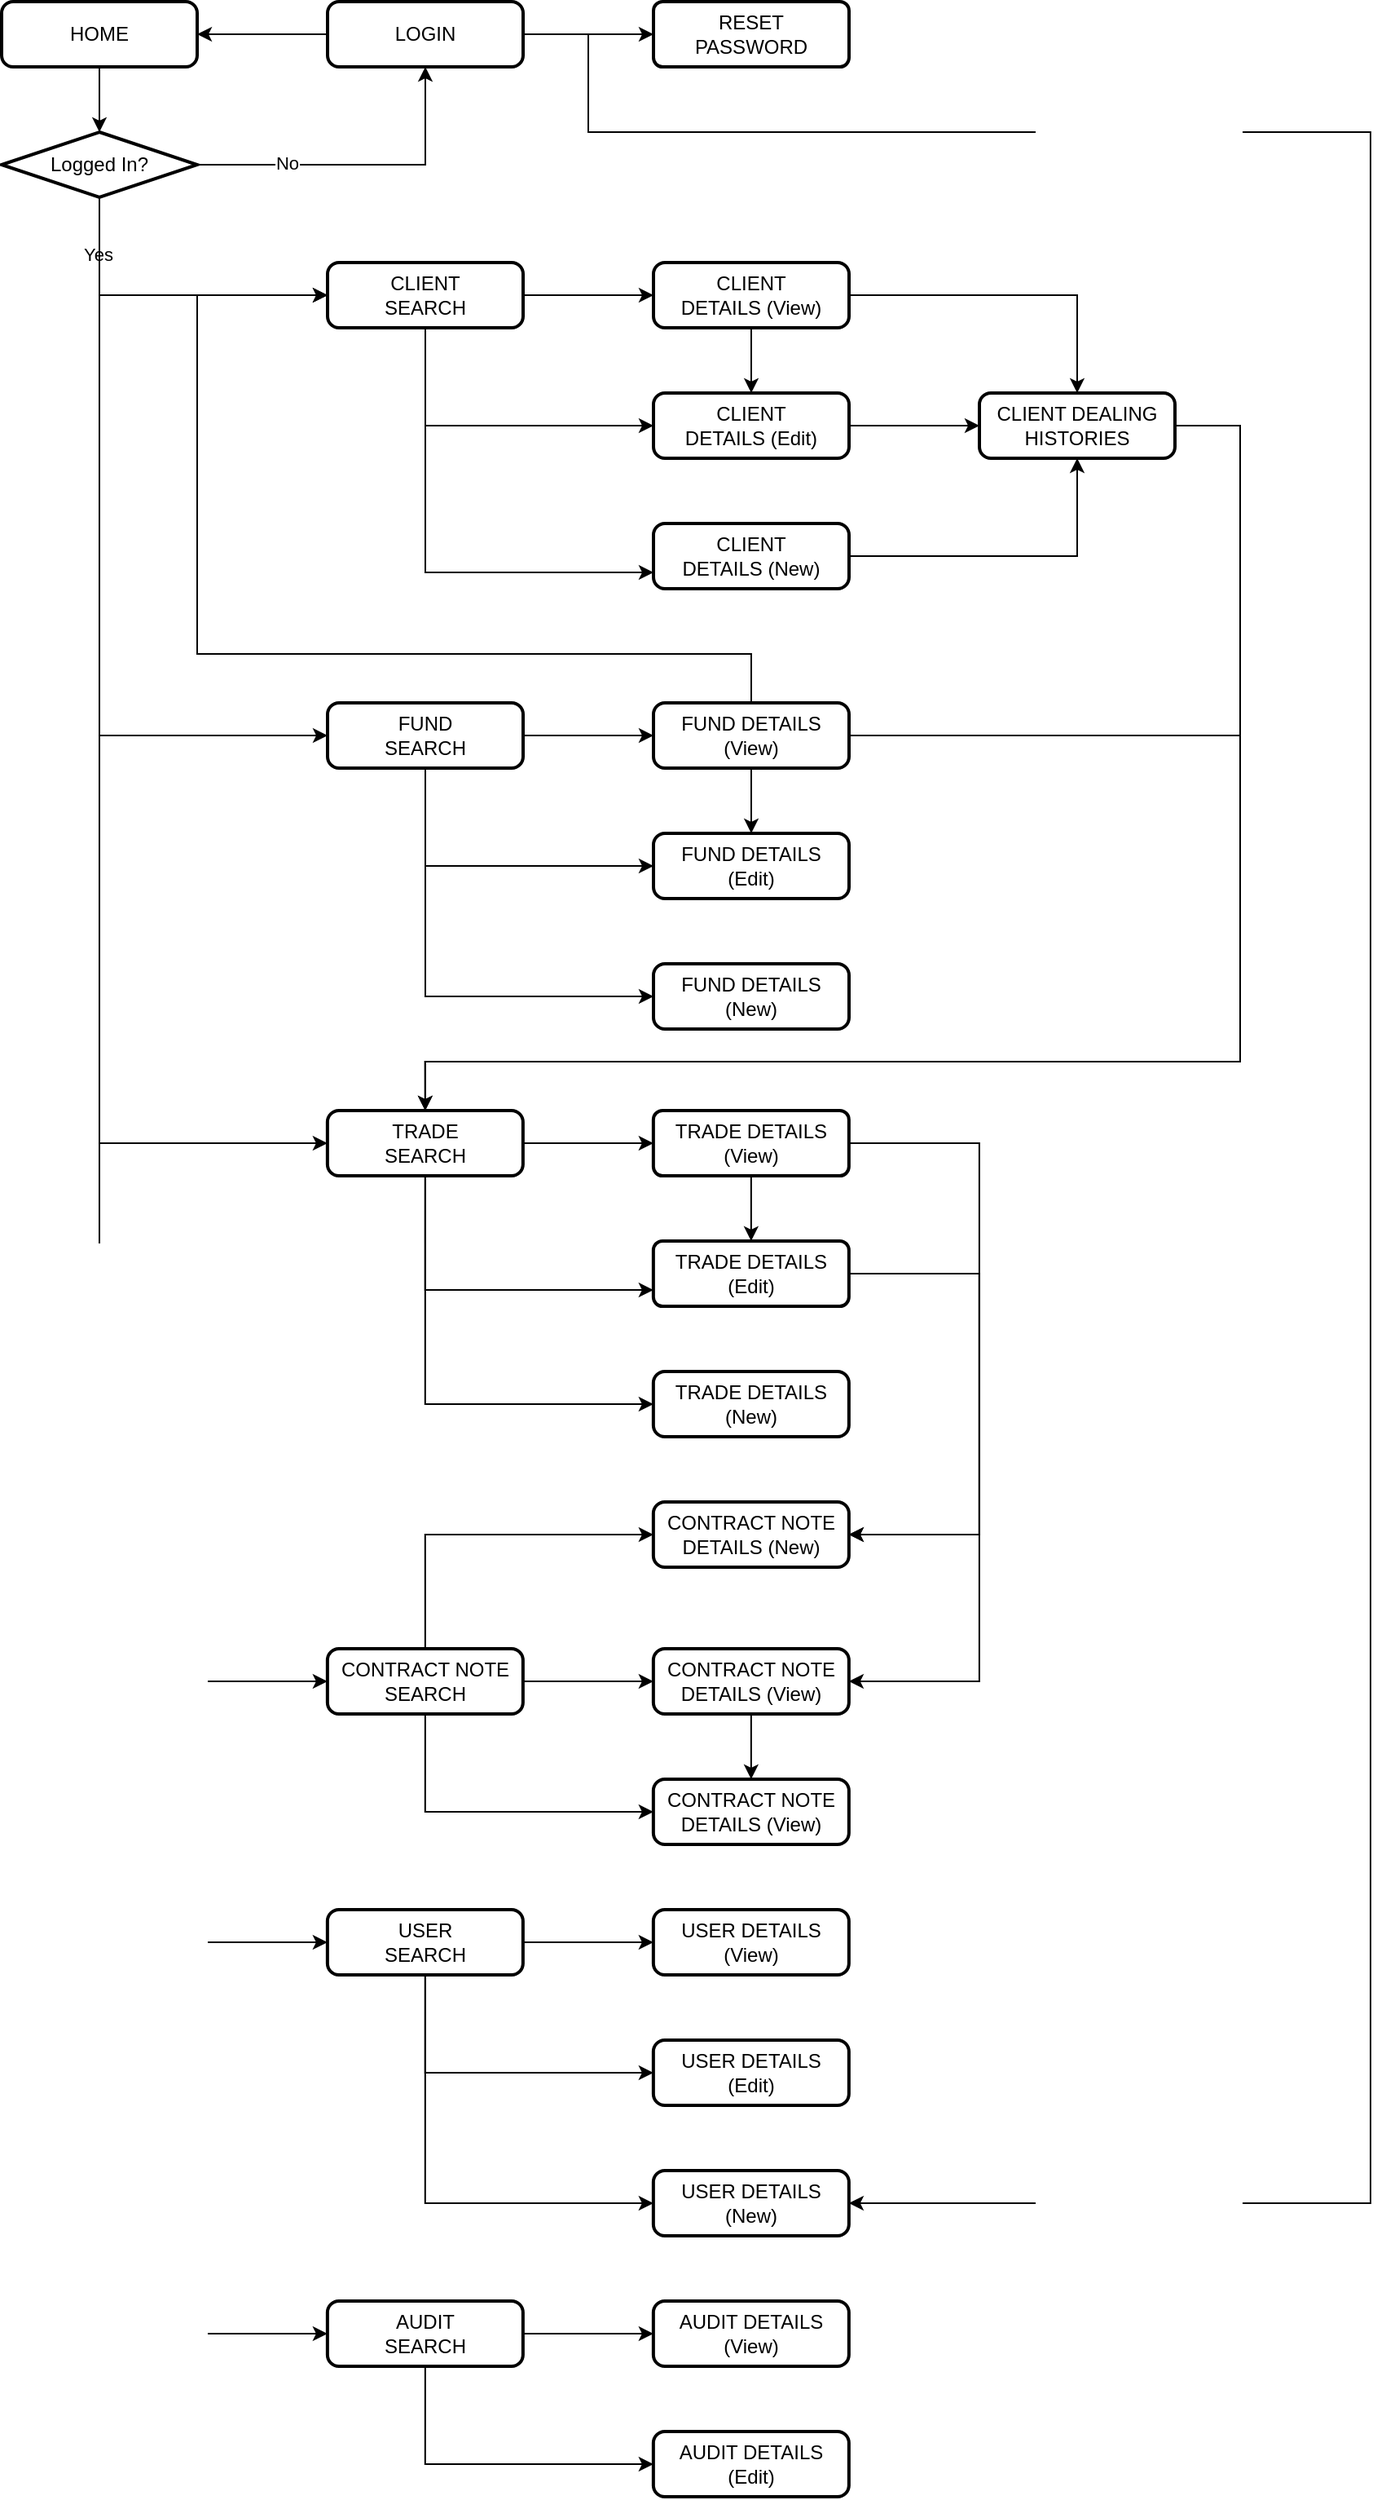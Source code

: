<mxfile version="25.0.1">
  <diagram name="Page-1" id="74e2e168-ea6b-b213-b513-2b3c1d86103e">
    <mxGraphModel dx="1420" dy="950" grid="1" gridSize="10" guides="1" tooltips="1" connect="1" arrows="1" fold="1" page="1" pageScale="1" pageWidth="1100" pageHeight="850" background="none" math="0" shadow="0">
      <root>
        <mxCell id="0" />
        <mxCell id="1" parent="0" />
        <mxCell id="3SRJTNW4DUPijnH30c2a-7" value="" style="edgeStyle=orthogonalEdgeStyle;rounded=0;orthogonalLoop=1;jettySize=auto;html=1;" parent="1" source="3SRJTNW4DUPijnH30c2a-2" target="3SRJTNW4DUPijnH30c2a-6" edge="1">
          <mxGeometry relative="1" as="geometry" />
        </mxCell>
        <mxCell id="3SRJTNW4DUPijnH30c2a-8" value="No" style="edgeLabel;html=1;align=center;verticalAlign=middle;resizable=0;points=[];" parent="3SRJTNW4DUPijnH30c2a-7" vertex="1" connectable="0">
          <mxGeometry x="-0.45" y="1" relative="1" as="geometry">
            <mxPoint as="offset" />
          </mxGeometry>
        </mxCell>
        <mxCell id="3SRJTNW4DUPijnH30c2a-14" style="edgeStyle=orthogonalEdgeStyle;rounded=0;orthogonalLoop=1;jettySize=auto;html=1;exitX=0.5;exitY=1;exitDx=0;exitDy=0;exitPerimeter=0;entryX=0;entryY=0.5;entryDx=0;entryDy=0;" parent="1" source="3SRJTNW4DUPijnH30c2a-2" target="3SRJTNW4DUPijnH30c2a-10" edge="1">
          <mxGeometry relative="1" as="geometry">
            <mxPoint x="240" y="260" as="targetPoint" />
            <Array as="points">
              <mxPoint x="140" y="220" />
            </Array>
          </mxGeometry>
        </mxCell>
        <mxCell id="3SRJTNW4DUPijnH30c2a-15" style="edgeStyle=orthogonalEdgeStyle;rounded=0;orthogonalLoop=1;jettySize=auto;html=1;exitX=0.5;exitY=1;exitDx=0;exitDy=0;exitPerimeter=0;entryX=0;entryY=0.5;entryDx=0;entryDy=0;" parent="1" source="3SRJTNW4DUPijnH30c2a-2" target="3SRJTNW4DUPijnH30c2a-12" edge="1">
          <mxGeometry relative="1" as="geometry">
            <mxPoint x="150" y="170" as="sourcePoint" />
            <mxPoint x="190" y="360" as="targetPoint" />
            <Array as="points">
              <mxPoint x="140" y="490" />
            </Array>
          </mxGeometry>
        </mxCell>
        <mxCell id="3SRJTNW4DUPijnH30c2a-16" style="edgeStyle=orthogonalEdgeStyle;rounded=0;orthogonalLoop=1;jettySize=auto;html=1;entryX=0;entryY=0.5;entryDx=0;entryDy=0;exitX=0.5;exitY=1;exitDx=0;exitDy=0;exitPerimeter=0;" parent="1" source="3SRJTNW4DUPijnH30c2a-2" target="3SRJTNW4DUPijnH30c2a-13" edge="1">
          <mxGeometry relative="1" as="geometry" />
        </mxCell>
        <mxCell id="3SRJTNW4DUPijnH30c2a-17" value="Yes" style="edgeLabel;html=1;align=center;verticalAlign=middle;resizable=0;points=[];" parent="3SRJTNW4DUPijnH30c2a-16" vertex="1" connectable="0">
          <mxGeometry x="-0.903" y="-1" relative="1" as="geometry">
            <mxPoint as="offset" />
          </mxGeometry>
        </mxCell>
        <mxCell id="3SRJTNW4DUPijnH30c2a-57" style="edgeStyle=orthogonalEdgeStyle;rounded=0;orthogonalLoop=1;jettySize=auto;html=1;entryX=0;entryY=0.5;entryDx=0;entryDy=0;exitX=0.5;exitY=1;exitDx=0;exitDy=0;exitPerimeter=0;" parent="1" source="3SRJTNW4DUPijnH30c2a-2" target="3SRJTNW4DUPijnH30c2a-56" edge="1">
          <mxGeometry relative="1" as="geometry" />
        </mxCell>
        <mxCell id="3SRJTNW4DUPijnH30c2a-68" style="edgeStyle=orthogonalEdgeStyle;rounded=0;orthogonalLoop=1;jettySize=auto;html=1;entryX=0;entryY=0.5;entryDx=0;entryDy=0;" parent="1" source="3SRJTNW4DUPijnH30c2a-2" target="3SRJTNW4DUPijnH30c2a-67" edge="1">
          <mxGeometry relative="1" as="geometry">
            <Array as="points">
              <mxPoint x="140" y="1230" />
            </Array>
          </mxGeometry>
        </mxCell>
        <mxCell id="3SRJTNW4DUPijnH30c2a-77" style="edgeStyle=orthogonalEdgeStyle;rounded=0;orthogonalLoop=1;jettySize=auto;html=1;entryX=0;entryY=0.5;entryDx=0;entryDy=0;" parent="1" source="3SRJTNW4DUPijnH30c2a-2" target="3SRJTNW4DUPijnH30c2a-76" edge="1">
          <mxGeometry relative="1" as="geometry">
            <Array as="points">
              <mxPoint x="140" y="1470" />
            </Array>
          </mxGeometry>
        </mxCell>
        <mxCell id="3SRJTNW4DUPijnH30c2a-2" value="Logged In?" style="strokeWidth=2;html=1;shape=mxgraph.flowchart.decision;whiteSpace=wrap;" parent="1" vertex="1">
          <mxGeometry x="80" y="120" width="120" height="40" as="geometry" />
        </mxCell>
        <mxCell id="3SRJTNW4DUPijnH30c2a-5" value="" style="edgeStyle=orthogonalEdgeStyle;rounded=0;orthogonalLoop=1;jettySize=auto;html=1;" parent="1" source="3SRJTNW4DUPijnH30c2a-4" target="3SRJTNW4DUPijnH30c2a-2" edge="1">
          <mxGeometry relative="1" as="geometry" />
        </mxCell>
        <mxCell id="3SRJTNW4DUPijnH30c2a-4" value="HOME" style="rounded=1;whiteSpace=wrap;html=1;absoluteArcSize=1;arcSize=14;strokeWidth=2;" parent="1" vertex="1">
          <mxGeometry x="80" y="40" width="120" height="40" as="geometry" />
        </mxCell>
        <mxCell id="3SRJTNW4DUPijnH30c2a-9" style="edgeStyle=orthogonalEdgeStyle;rounded=0;orthogonalLoop=1;jettySize=auto;html=1;entryX=1;entryY=0.5;entryDx=0;entryDy=0;" parent="1" source="3SRJTNW4DUPijnH30c2a-6" target="3SRJTNW4DUPijnH30c2a-4" edge="1">
          <mxGeometry relative="1" as="geometry" />
        </mxCell>
        <mxCell id="eTunGlAshGJF8g8AjsV1-2" value="" style="edgeStyle=orthogonalEdgeStyle;rounded=0;orthogonalLoop=1;jettySize=auto;html=1;" edge="1" parent="1" source="3SRJTNW4DUPijnH30c2a-6" target="eTunGlAshGJF8g8AjsV1-1">
          <mxGeometry relative="1" as="geometry" />
        </mxCell>
        <mxCell id="eTunGlAshGJF8g8AjsV1-3" style="edgeStyle=orthogonalEdgeStyle;rounded=0;orthogonalLoop=1;jettySize=auto;html=1;exitX=1;exitY=0.5;exitDx=0;exitDy=0;entryX=1;entryY=0.5;entryDx=0;entryDy=0;" edge="1" parent="1" source="3SRJTNW4DUPijnH30c2a-6" target="3SRJTNW4DUPijnH30c2a-74">
          <mxGeometry relative="1" as="geometry">
            <mxPoint x="690" y="1430" as="targetPoint" />
            <Array as="points">
              <mxPoint x="440" y="60" />
              <mxPoint x="440" y="120" />
              <mxPoint x="920" y="120" />
              <mxPoint x="920" y="1390" />
            </Array>
          </mxGeometry>
        </mxCell>
        <mxCell id="3SRJTNW4DUPijnH30c2a-6" value="LOGIN" style="rounded=1;whiteSpace=wrap;html=1;absoluteArcSize=1;arcSize=14;strokeWidth=2;" parent="1" vertex="1">
          <mxGeometry x="280" y="40" width="120" height="40" as="geometry" />
        </mxCell>
        <mxCell id="3SRJTNW4DUPijnH30c2a-21" value="" style="edgeStyle=orthogonalEdgeStyle;rounded=0;orthogonalLoop=1;jettySize=auto;html=1;" parent="1" source="3SRJTNW4DUPijnH30c2a-10" target="3SRJTNW4DUPijnH30c2a-18" edge="1">
          <mxGeometry relative="1" as="geometry" />
        </mxCell>
        <mxCell id="3SRJTNW4DUPijnH30c2a-23" style="edgeStyle=orthogonalEdgeStyle;rounded=0;orthogonalLoop=1;jettySize=auto;html=1;entryX=0;entryY=0.5;entryDx=0;entryDy=0;exitX=0.5;exitY=1;exitDx=0;exitDy=0;" parent="1" source="3SRJTNW4DUPijnH30c2a-10" target="3SRJTNW4DUPijnH30c2a-22" edge="1">
          <mxGeometry relative="1" as="geometry" />
        </mxCell>
        <mxCell id="3SRJTNW4DUPijnH30c2a-27" style="edgeStyle=orthogonalEdgeStyle;rounded=0;orthogonalLoop=1;jettySize=auto;html=1;entryX=0;entryY=0.5;entryDx=0;entryDy=0;exitX=0.5;exitY=1;exitDx=0;exitDy=0;" parent="1" source="3SRJTNW4DUPijnH30c2a-10" target="3SRJTNW4DUPijnH30c2a-25" edge="1">
          <mxGeometry relative="1" as="geometry" />
        </mxCell>
        <mxCell id="3SRJTNW4DUPijnH30c2a-40" style="edgeStyle=orthogonalEdgeStyle;rounded=0;orthogonalLoop=1;jettySize=auto;html=1;entryX=0;entryY=0.75;entryDx=0;entryDy=0;exitX=0.5;exitY=1;exitDx=0;exitDy=0;" parent="1" source="3SRJTNW4DUPijnH30c2a-10" target="3SRJTNW4DUPijnH30c2a-28" edge="1">
          <mxGeometry relative="1" as="geometry">
            <mxPoint x="380" y="270" as="sourcePoint" />
          </mxGeometry>
        </mxCell>
        <mxCell id="3SRJTNW4DUPijnH30c2a-10" value="CLIENT&lt;div&gt;SEARCH&lt;/div&gt;" style="rounded=1;whiteSpace=wrap;html=1;absoluteArcSize=1;arcSize=14;strokeWidth=2;" parent="1" vertex="1">
          <mxGeometry x="280" y="200" width="120" height="40" as="geometry" />
        </mxCell>
        <mxCell id="3SRJTNW4DUPijnH30c2a-37" value="" style="edgeStyle=orthogonalEdgeStyle;rounded=0;orthogonalLoop=1;jettySize=auto;html=1;" parent="1" source="3SRJTNW4DUPijnH30c2a-12" target="3SRJTNW4DUPijnH30c2a-31" edge="1">
          <mxGeometry relative="1" as="geometry" />
        </mxCell>
        <mxCell id="3SRJTNW4DUPijnH30c2a-38" style="edgeStyle=orthogonalEdgeStyle;rounded=0;orthogonalLoop=1;jettySize=auto;html=1;entryX=0;entryY=0.5;entryDx=0;entryDy=0;exitX=0.5;exitY=1;exitDx=0;exitDy=0;" parent="1" source="3SRJTNW4DUPijnH30c2a-12" target="3SRJTNW4DUPijnH30c2a-36" edge="1">
          <mxGeometry relative="1" as="geometry">
            <mxPoint x="300" y="590" as="sourcePoint" />
          </mxGeometry>
        </mxCell>
        <mxCell id="3SRJTNW4DUPijnH30c2a-39" style="edgeStyle=orthogonalEdgeStyle;rounded=0;orthogonalLoop=1;jettySize=auto;html=1;entryX=0;entryY=0.5;entryDx=0;entryDy=0;exitX=0.5;exitY=1;exitDx=0;exitDy=0;" parent="1" source="3SRJTNW4DUPijnH30c2a-12" target="3SRJTNW4DUPijnH30c2a-33" edge="1">
          <mxGeometry relative="1" as="geometry" />
        </mxCell>
        <mxCell id="3SRJTNW4DUPijnH30c2a-12" value="FUND&lt;div&gt;&lt;span style=&quot;background-color: initial;&quot;&gt;SEARCH&lt;/span&gt;&lt;br&gt;&lt;/div&gt;" style="rounded=1;whiteSpace=wrap;html=1;absoluteArcSize=1;arcSize=14;strokeWidth=2;" parent="1" vertex="1">
          <mxGeometry x="280" y="470" width="120" height="40" as="geometry" />
        </mxCell>
        <mxCell id="3SRJTNW4DUPijnH30c2a-48" value="" style="edgeStyle=orthogonalEdgeStyle;rounded=0;orthogonalLoop=1;jettySize=auto;html=1;" parent="1" source="3SRJTNW4DUPijnH30c2a-13" target="3SRJTNW4DUPijnH30c2a-47" edge="1">
          <mxGeometry relative="1" as="geometry" />
        </mxCell>
        <mxCell id="3SRJTNW4DUPijnH30c2a-53" style="edgeStyle=orthogonalEdgeStyle;rounded=0;orthogonalLoop=1;jettySize=auto;html=1;entryX=0;entryY=0.75;entryDx=0;entryDy=0;exitX=0.5;exitY=1;exitDx=0;exitDy=0;" parent="1" source="3SRJTNW4DUPijnH30c2a-13" target="3SRJTNW4DUPijnH30c2a-49" edge="1">
          <mxGeometry relative="1" as="geometry" />
        </mxCell>
        <mxCell id="3SRJTNW4DUPijnH30c2a-54" style="edgeStyle=orthogonalEdgeStyle;rounded=0;orthogonalLoop=1;jettySize=auto;html=1;entryX=0;entryY=0.5;entryDx=0;entryDy=0;exitX=0.5;exitY=1;exitDx=0;exitDy=0;" parent="1" source="3SRJTNW4DUPijnH30c2a-13" target="3SRJTNW4DUPijnH30c2a-51" edge="1">
          <mxGeometry relative="1" as="geometry" />
        </mxCell>
        <mxCell id="3SRJTNW4DUPijnH30c2a-13" value="TRADE&lt;div&gt;&lt;span style=&quot;background-color: initial;&quot;&gt;SEARCH&lt;/span&gt;&lt;br&gt;&lt;/div&gt;" style="rounded=1;whiteSpace=wrap;html=1;absoluteArcSize=1;arcSize=14;strokeWidth=2;" parent="1" vertex="1">
          <mxGeometry x="279.93" y="720" width="120" height="40" as="geometry" />
        </mxCell>
        <mxCell id="3SRJTNW4DUPijnH30c2a-24" value="" style="edgeStyle=orthogonalEdgeStyle;rounded=0;orthogonalLoop=1;jettySize=auto;html=1;" parent="1" source="3SRJTNW4DUPijnH30c2a-18" target="3SRJTNW4DUPijnH30c2a-22" edge="1">
          <mxGeometry relative="1" as="geometry" />
        </mxCell>
        <mxCell id="3SRJTNW4DUPijnH30c2a-41" style="edgeStyle=orthogonalEdgeStyle;rounded=0;orthogonalLoop=1;jettySize=auto;html=1;entryX=0.5;entryY=0;entryDx=0;entryDy=0;" parent="1" source="3SRJTNW4DUPijnH30c2a-18" target="3SRJTNW4DUPijnH30c2a-25" edge="1">
          <mxGeometry relative="1" as="geometry" />
        </mxCell>
        <mxCell id="3SRJTNW4DUPijnH30c2a-18" value="CLIENT&lt;div&gt;DETAILS (View)&lt;/div&gt;" style="rounded=1;whiteSpace=wrap;html=1;absoluteArcSize=1;arcSize=14;strokeWidth=2;" parent="1" vertex="1">
          <mxGeometry x="480" y="200" width="120" height="40" as="geometry" />
        </mxCell>
        <mxCell id="3SRJTNW4DUPijnH30c2a-26" value="" style="edgeStyle=orthogonalEdgeStyle;rounded=0;orthogonalLoop=1;jettySize=auto;html=1;" parent="1" source="3SRJTNW4DUPijnH30c2a-28" target="3SRJTNW4DUPijnH30c2a-25" edge="1">
          <mxGeometry relative="1" as="geometry" />
        </mxCell>
        <mxCell id="3SRJTNW4DUPijnH30c2a-22" value="CLIENT&lt;div&gt;DETAILS (Edit)&lt;/div&gt;" style="rounded=1;whiteSpace=wrap;html=1;absoluteArcSize=1;arcSize=14;strokeWidth=2;" parent="1" vertex="1">
          <mxGeometry x="480" y="280" width="120" height="40" as="geometry" />
        </mxCell>
        <mxCell id="3SRJTNW4DUPijnH30c2a-46" style="edgeStyle=orthogonalEdgeStyle;rounded=0;orthogonalLoop=1;jettySize=auto;html=1;entryX=0.5;entryY=0;entryDx=0;entryDy=0;" parent="1" source="3SRJTNW4DUPijnH30c2a-25" target="3SRJTNW4DUPijnH30c2a-13" edge="1">
          <mxGeometry relative="1" as="geometry">
            <Array as="points">
              <mxPoint x="840" y="300" />
              <mxPoint x="840" y="690" />
              <mxPoint x="340" y="690" />
            </Array>
          </mxGeometry>
        </mxCell>
        <mxCell id="3SRJTNW4DUPijnH30c2a-25" value="CLIENT DEALING&lt;div&gt;HISTORIES&lt;/div&gt;" style="rounded=1;whiteSpace=wrap;html=1;absoluteArcSize=1;arcSize=14;strokeWidth=2;" parent="1" vertex="1">
          <mxGeometry x="680" y="280" width="120" height="40" as="geometry" />
        </mxCell>
        <mxCell id="3SRJTNW4DUPijnH30c2a-28" value="CLIENT&lt;div&gt;DETAILS (New)&lt;/div&gt;" style="rounded=1;whiteSpace=wrap;html=1;absoluteArcSize=1;arcSize=14;strokeWidth=2;" parent="1" vertex="1">
          <mxGeometry x="480" y="360" width="120" height="40" as="geometry" />
        </mxCell>
        <mxCell id="3SRJTNW4DUPijnH30c2a-30" value="" style="edgeStyle=orthogonalEdgeStyle;rounded=0;orthogonalLoop=1;jettySize=auto;html=1;" parent="1" source="3SRJTNW4DUPijnH30c2a-31" target="3SRJTNW4DUPijnH30c2a-33" edge="1">
          <mxGeometry relative="1" as="geometry" />
        </mxCell>
        <mxCell id="3SRJTNW4DUPijnH30c2a-45" style="edgeStyle=orthogonalEdgeStyle;rounded=0;orthogonalLoop=1;jettySize=auto;html=1;entryX=0;entryY=0.5;entryDx=0;entryDy=0;exitX=0.5;exitY=0;exitDx=0;exitDy=0;" parent="1" source="3SRJTNW4DUPijnH30c2a-31" target="3SRJTNW4DUPijnH30c2a-10" edge="1">
          <mxGeometry relative="1" as="geometry">
            <Array as="points">
              <mxPoint x="540" y="440" />
              <mxPoint x="200" y="440" />
              <mxPoint x="200" y="220" />
            </Array>
          </mxGeometry>
        </mxCell>
        <mxCell id="3SRJTNW4DUPijnH30c2a-84" style="edgeStyle=orthogonalEdgeStyle;rounded=0;orthogonalLoop=1;jettySize=auto;html=1;entryX=0.5;entryY=0;entryDx=0;entryDy=0;exitX=1;exitY=0.5;exitDx=0;exitDy=0;" parent="1" source="3SRJTNW4DUPijnH30c2a-31" target="3SRJTNW4DUPijnH30c2a-13" edge="1">
          <mxGeometry relative="1" as="geometry">
            <Array as="points">
              <mxPoint x="840" y="490" />
              <mxPoint x="840" y="690" />
              <mxPoint x="340" y="690" />
            </Array>
          </mxGeometry>
        </mxCell>
        <mxCell id="3SRJTNW4DUPijnH30c2a-31" value="FUND DETAILS&lt;div&gt;(View)&lt;/div&gt;" style="rounded=1;whiteSpace=wrap;html=1;absoluteArcSize=1;arcSize=14;strokeWidth=2;" parent="1" vertex="1">
          <mxGeometry x="480" y="470" width="120" height="40" as="geometry" />
        </mxCell>
        <mxCell id="3SRJTNW4DUPijnH30c2a-33" value="&lt;div&gt;FUND DETAILS&lt;/div&gt;&lt;div&gt;(Edit)&lt;/div&gt;" style="rounded=1;whiteSpace=wrap;html=1;absoluteArcSize=1;arcSize=14;strokeWidth=2;" parent="1" vertex="1">
          <mxGeometry x="480" y="550" width="120" height="40" as="geometry" />
        </mxCell>
        <mxCell id="3SRJTNW4DUPijnH30c2a-36" value="FUND DETAILS&lt;div&gt;(New)&lt;/div&gt;" style="rounded=1;whiteSpace=wrap;html=1;absoluteArcSize=1;arcSize=14;strokeWidth=2;" parent="1" vertex="1">
          <mxGeometry x="480" y="630" width="120" height="40" as="geometry" />
        </mxCell>
        <mxCell id="3SRJTNW4DUPijnH30c2a-50" value="" style="edgeStyle=orthogonalEdgeStyle;rounded=0;orthogonalLoop=1;jettySize=auto;html=1;" parent="1" source="3SRJTNW4DUPijnH30c2a-47" target="3SRJTNW4DUPijnH30c2a-49" edge="1">
          <mxGeometry relative="1" as="geometry" />
        </mxCell>
        <mxCell id="3SRJTNW4DUPijnH30c2a-61" style="edgeStyle=orthogonalEdgeStyle;rounded=0;orthogonalLoop=1;jettySize=auto;html=1;entryX=1;entryY=0.5;entryDx=0;entryDy=0;" parent="1" source="3SRJTNW4DUPijnH30c2a-47" target="3SRJTNW4DUPijnH30c2a-55" edge="1">
          <mxGeometry relative="1" as="geometry">
            <Array as="points">
              <mxPoint x="679.93" y="740" />
              <mxPoint x="679.93" y="980" />
            </Array>
          </mxGeometry>
        </mxCell>
        <mxCell id="3SRJTNW4DUPijnH30c2a-47" value="TRADE DETAILS&lt;div&gt;(View)&lt;/div&gt;" style="whiteSpace=wrap;html=1;rounded=1;arcSize=14;strokeWidth=2;" parent="1" vertex="1">
          <mxGeometry x="479.93" y="720" width="120" height="40" as="geometry" />
        </mxCell>
        <mxCell id="3SRJTNW4DUPijnH30c2a-62" style="edgeStyle=orthogonalEdgeStyle;rounded=0;orthogonalLoop=1;jettySize=auto;html=1;entryX=1;entryY=0.5;entryDx=0;entryDy=0;exitX=1;exitY=0.5;exitDx=0;exitDy=0;" parent="1" source="3SRJTNW4DUPijnH30c2a-49" target="3SRJTNW4DUPijnH30c2a-55" edge="1">
          <mxGeometry relative="1" as="geometry">
            <mxPoint x="839.93" y="830" as="sourcePoint" />
            <Array as="points">
              <mxPoint x="679.93" y="820" />
              <mxPoint x="679.93" y="980" />
            </Array>
          </mxGeometry>
        </mxCell>
        <mxCell id="3SRJTNW4DUPijnH30c2a-63" style="edgeStyle=orthogonalEdgeStyle;rounded=0;orthogonalLoop=1;jettySize=auto;html=1;exitX=1;exitY=0.5;exitDx=0;exitDy=0;entryX=1;entryY=0.5;entryDx=0;entryDy=0;" parent="1" source="3SRJTNW4DUPijnH30c2a-49" target="3SRJTNW4DUPijnH30c2a-58" edge="1">
          <mxGeometry relative="1" as="geometry">
            <mxPoint x="699.93" y="1120" as="targetPoint" />
            <Array as="points">
              <mxPoint x="679.93" y="820" />
              <mxPoint x="679.93" y="1070" />
            </Array>
          </mxGeometry>
        </mxCell>
        <mxCell id="3SRJTNW4DUPijnH30c2a-49" value="TRADE DETAILS&lt;div&gt;(Edit)&lt;/div&gt;" style="whiteSpace=wrap;html=1;rounded=1;arcSize=14;strokeWidth=2;" parent="1" vertex="1">
          <mxGeometry x="479.93" y="800" width="120" height="40" as="geometry" />
        </mxCell>
        <mxCell id="3SRJTNW4DUPijnH30c2a-51" value="TRADE&amp;nbsp;&lt;span style=&quot;background-color: initial;&quot;&gt;DETAILS&lt;/span&gt;&lt;div&gt;&lt;span style=&quot;background-color: initial;&quot;&gt;(New)&lt;/span&gt;&lt;/div&gt;" style="rounded=1;whiteSpace=wrap;html=1;absoluteArcSize=1;arcSize=14;strokeWidth=2;" parent="1" vertex="1">
          <mxGeometry x="479.93" y="880" width="120" height="40" as="geometry" />
        </mxCell>
        <mxCell id="3SRJTNW4DUPijnH30c2a-55" value="&lt;div&gt;&lt;span style=&quot;background-color: initial;&quot;&gt;CONTRACT NOTE&lt;/span&gt;&lt;/div&gt;&lt;div&gt;&lt;span style=&quot;background-color: initial;&quot;&gt;DETAILS&amp;nbsp;&lt;/span&gt;&lt;span style=&quot;background-color: initial;&quot;&gt;(New)&lt;/span&gt;&lt;/div&gt;" style="rounded=1;whiteSpace=wrap;html=1;absoluteArcSize=1;arcSize=14;strokeWidth=2;" parent="1" vertex="1">
          <mxGeometry x="479.93" y="960" width="120" height="40" as="geometry" />
        </mxCell>
        <mxCell id="3SRJTNW4DUPijnH30c2a-59" value="" style="edgeStyle=orthogonalEdgeStyle;rounded=0;orthogonalLoop=1;jettySize=auto;html=1;" parent="1" source="3SRJTNW4DUPijnH30c2a-56" target="3SRJTNW4DUPijnH30c2a-58" edge="1">
          <mxGeometry relative="1" as="geometry" />
        </mxCell>
        <mxCell id="3SRJTNW4DUPijnH30c2a-60" style="edgeStyle=orthogonalEdgeStyle;rounded=0;orthogonalLoop=1;jettySize=auto;html=1;entryX=0;entryY=0.5;entryDx=0;entryDy=0;exitX=0.5;exitY=0;exitDx=0;exitDy=0;" parent="1" source="3SRJTNW4DUPijnH30c2a-56" target="3SRJTNW4DUPijnH30c2a-55" edge="1">
          <mxGeometry relative="1" as="geometry" />
        </mxCell>
        <mxCell id="3SRJTNW4DUPijnH30c2a-65" style="edgeStyle=orthogonalEdgeStyle;rounded=0;orthogonalLoop=1;jettySize=auto;html=1;entryX=0;entryY=0.5;entryDx=0;entryDy=0;exitX=0.5;exitY=1;exitDx=0;exitDy=0;" parent="1" source="3SRJTNW4DUPijnH30c2a-56" target="3SRJTNW4DUPijnH30c2a-64" edge="1">
          <mxGeometry relative="1" as="geometry" />
        </mxCell>
        <mxCell id="3SRJTNW4DUPijnH30c2a-56" value="&lt;div&gt;&lt;span style=&quot;background-color: initial;&quot;&gt;CONTRACT NOTE&lt;/span&gt;&lt;/div&gt;&lt;div&gt;&lt;span style=&quot;background-color: initial;&quot;&gt;SEARCH&lt;/span&gt;&lt;br&gt;&lt;/div&gt;" style="rounded=1;whiteSpace=wrap;html=1;absoluteArcSize=1;arcSize=14;strokeWidth=2;" parent="1" vertex="1">
          <mxGeometry x="279.93" y="1050" width="120" height="40" as="geometry" />
        </mxCell>
        <mxCell id="3SRJTNW4DUPijnH30c2a-66" value="" style="edgeStyle=orthogonalEdgeStyle;rounded=0;orthogonalLoop=1;jettySize=auto;html=1;" parent="1" source="3SRJTNW4DUPijnH30c2a-58" target="3SRJTNW4DUPijnH30c2a-64" edge="1">
          <mxGeometry relative="1" as="geometry" />
        </mxCell>
        <mxCell id="3SRJTNW4DUPijnH30c2a-58" value="&lt;div&gt;&lt;span style=&quot;background-color: initial;&quot;&gt;CONTRACT NOTE&lt;/span&gt;&lt;/div&gt;&lt;div&gt;DETAILS (View)&lt;/div&gt;" style="rounded=1;whiteSpace=wrap;html=1;absoluteArcSize=1;arcSize=14;strokeWidth=2;" parent="1" vertex="1">
          <mxGeometry x="479.93" y="1050" width="120" height="40" as="geometry" />
        </mxCell>
        <mxCell id="3SRJTNW4DUPijnH30c2a-64" value="&lt;div&gt;&lt;span style=&quot;background-color: initial;&quot;&gt;CONTRACT NOTE&lt;/span&gt;&lt;/div&gt;&lt;div&gt;DETAILS (View)&lt;/div&gt;" style="rounded=1;whiteSpace=wrap;html=1;absoluteArcSize=1;arcSize=14;strokeWidth=2;" parent="1" vertex="1">
          <mxGeometry x="479.93" y="1130" width="120" height="40" as="geometry" />
        </mxCell>
        <mxCell id="3SRJTNW4DUPijnH30c2a-73" style="edgeStyle=orthogonalEdgeStyle;rounded=0;orthogonalLoop=1;jettySize=auto;html=1;entryX=0;entryY=0.5;entryDx=0;entryDy=0;exitX=0.5;exitY=1;exitDx=0;exitDy=0;" parent="1" source="3SRJTNW4DUPijnH30c2a-67" target="3SRJTNW4DUPijnH30c2a-69" edge="1">
          <mxGeometry relative="1" as="geometry" />
        </mxCell>
        <mxCell id="3SRJTNW4DUPijnH30c2a-75" style="edgeStyle=orthogonalEdgeStyle;rounded=0;orthogonalLoop=1;jettySize=auto;html=1;entryX=0;entryY=0.5;entryDx=0;entryDy=0;exitX=0.5;exitY=1;exitDx=0;exitDy=0;" parent="1" source="3SRJTNW4DUPijnH30c2a-67" target="3SRJTNW4DUPijnH30c2a-74" edge="1">
          <mxGeometry relative="1" as="geometry" />
        </mxCell>
        <mxCell id="3SRJTNW4DUPijnH30c2a-67" value="USER&lt;div&gt;SEARCH&lt;/div&gt;" style="rounded=1;whiteSpace=wrap;html=1;absoluteArcSize=1;arcSize=14;strokeWidth=2;" parent="1" vertex="1">
          <mxGeometry x="279.93" y="1210" width="120" height="40" as="geometry" />
        </mxCell>
        <mxCell id="3SRJTNW4DUPijnH30c2a-69" value="USER DETAILS&lt;div&gt;(Edit)&lt;/div&gt;" style="rounded=1;whiteSpace=wrap;html=1;absoluteArcSize=1;arcSize=14;strokeWidth=2;" parent="1" vertex="1">
          <mxGeometry x="479.93" y="1290" width="120" height="40" as="geometry" />
        </mxCell>
        <mxCell id="3SRJTNW4DUPijnH30c2a-72" value="" style="edgeStyle=orthogonalEdgeStyle;rounded=0;orthogonalLoop=1;jettySize=auto;html=1;" parent="1" source="3SRJTNW4DUPijnH30c2a-67" target="3SRJTNW4DUPijnH30c2a-71" edge="1">
          <mxGeometry relative="1" as="geometry">
            <mxPoint x="399.93" y="1230" as="sourcePoint" />
            <mxPoint x="539.93" y="1290" as="targetPoint" />
          </mxGeometry>
        </mxCell>
        <mxCell id="3SRJTNW4DUPijnH30c2a-71" value="USER DETAILS&lt;div&gt;(View)&lt;/div&gt;" style="rounded=1;whiteSpace=wrap;html=1;absoluteArcSize=1;arcSize=14;strokeWidth=2;" parent="1" vertex="1">
          <mxGeometry x="479.93" y="1210" width="120" height="40" as="geometry" />
        </mxCell>
        <mxCell id="3SRJTNW4DUPijnH30c2a-74" value="USER DETAILS&lt;div&gt;(New)&lt;/div&gt;" style="rounded=1;whiteSpace=wrap;html=1;absoluteArcSize=1;arcSize=14;strokeWidth=2;" parent="1" vertex="1">
          <mxGeometry x="479.93" y="1370" width="120" height="40" as="geometry" />
        </mxCell>
        <mxCell id="3SRJTNW4DUPijnH30c2a-81" value="" style="edgeStyle=orthogonalEdgeStyle;rounded=0;orthogonalLoop=1;jettySize=auto;html=1;" parent="1" source="3SRJTNW4DUPijnH30c2a-76" target="3SRJTNW4DUPijnH30c2a-79" edge="1">
          <mxGeometry relative="1" as="geometry" />
        </mxCell>
        <mxCell id="3SRJTNW4DUPijnH30c2a-82" style="edgeStyle=orthogonalEdgeStyle;rounded=0;orthogonalLoop=1;jettySize=auto;html=1;entryX=0;entryY=0.5;entryDx=0;entryDy=0;exitX=0.5;exitY=1;exitDx=0;exitDy=0;" parent="1" source="3SRJTNW4DUPijnH30c2a-76" target="3SRJTNW4DUPijnH30c2a-78" edge="1">
          <mxGeometry relative="1" as="geometry" />
        </mxCell>
        <mxCell id="3SRJTNW4DUPijnH30c2a-76" value="AUDIT&lt;div&gt;SEARCH&lt;/div&gt;" style="rounded=1;whiteSpace=wrap;html=1;absoluteArcSize=1;arcSize=14;strokeWidth=2;" parent="1" vertex="1">
          <mxGeometry x="279.93" y="1450" width="120" height="40" as="geometry" />
        </mxCell>
        <mxCell id="3SRJTNW4DUPijnH30c2a-78" value="AUDIT DETAILS&lt;div&gt;(Edit)&lt;/div&gt;" style="rounded=1;whiteSpace=wrap;html=1;absoluteArcSize=1;arcSize=14;strokeWidth=2;" parent="1" vertex="1">
          <mxGeometry x="479.93" y="1530" width="120" height="40" as="geometry" />
        </mxCell>
        <mxCell id="3SRJTNW4DUPijnH30c2a-79" value="AUDIT DETAILS&lt;div&gt;(View)&lt;/div&gt;" style="rounded=1;whiteSpace=wrap;html=1;absoluteArcSize=1;arcSize=14;strokeWidth=2;" parent="1" vertex="1">
          <mxGeometry x="479.93" y="1450" width="120" height="40" as="geometry" />
        </mxCell>
        <mxCell id="eTunGlAshGJF8g8AjsV1-1" value="RESET&lt;div&gt;PASSWORD&lt;/div&gt;" style="whiteSpace=wrap;html=1;rounded=1;arcSize=14;strokeWidth=2;" vertex="1" parent="1">
          <mxGeometry x="480" y="40" width="120" height="40" as="geometry" />
        </mxCell>
      </root>
    </mxGraphModel>
  </diagram>
</mxfile>
